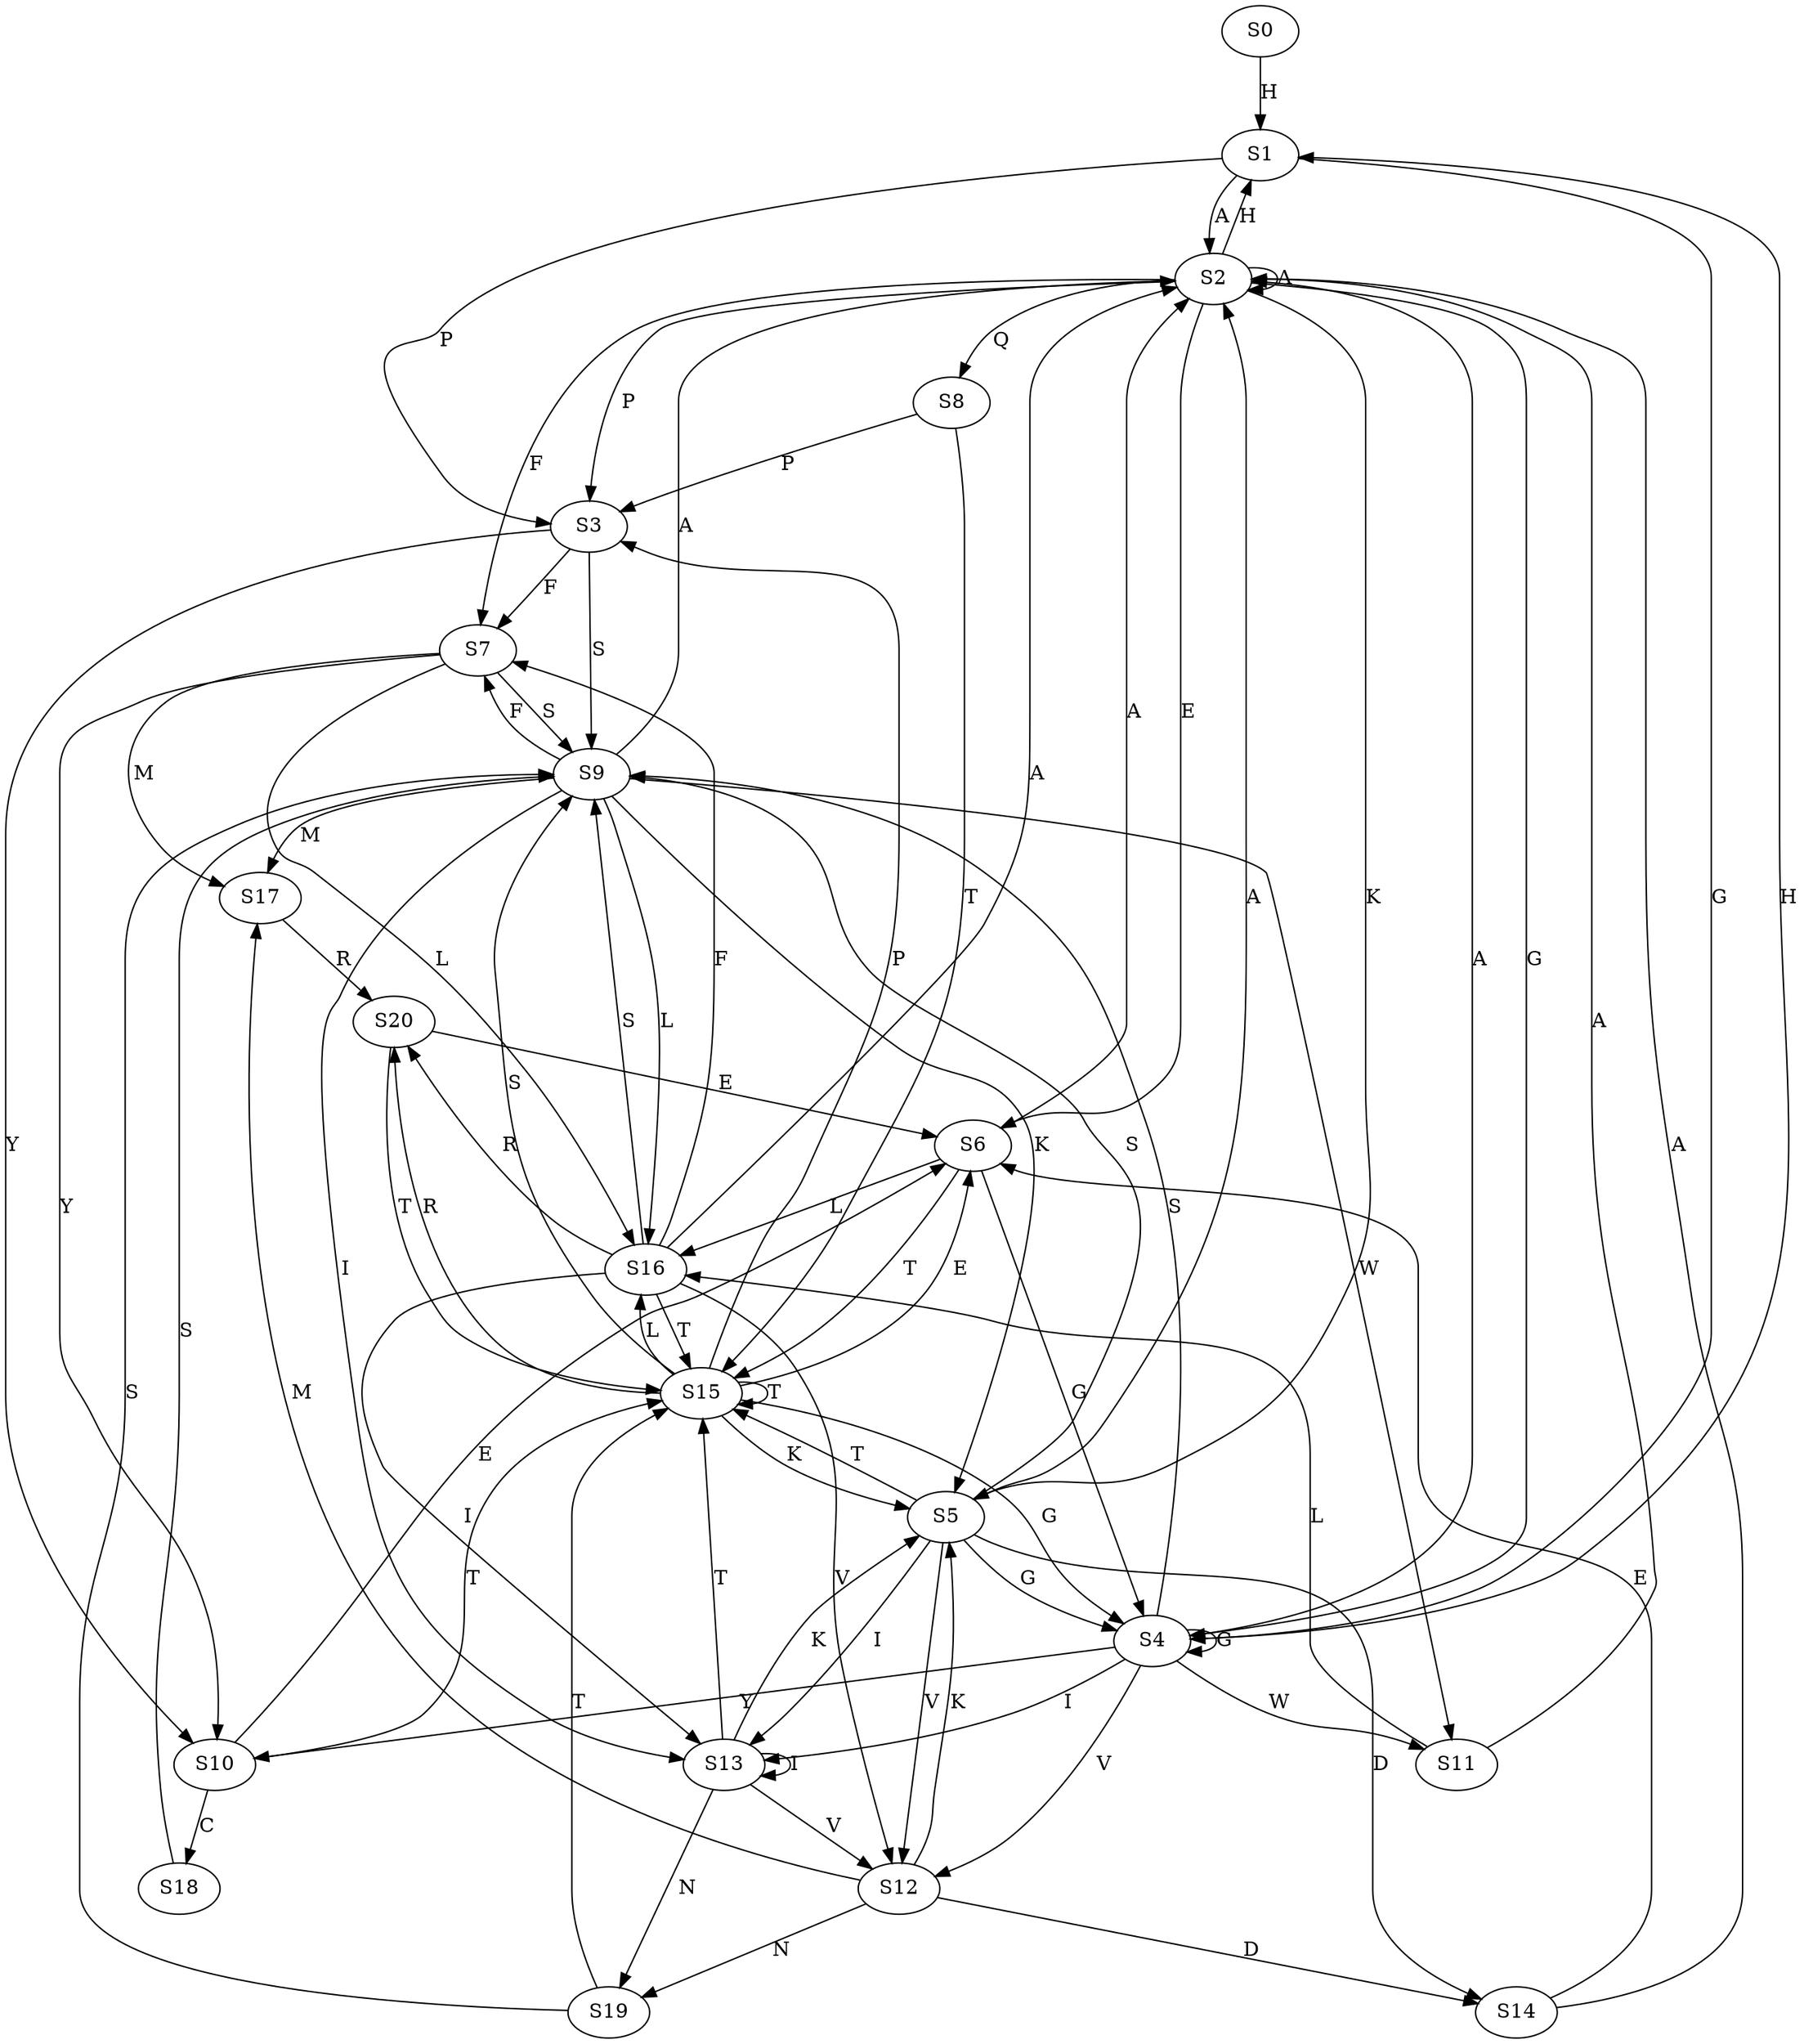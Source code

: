 strict digraph  {
	S0 -> S1 [ label = H ];
	S1 -> S2 [ label = A ];
	S1 -> S3 [ label = P ];
	S1 -> S4 [ label = G ];
	S2 -> S3 [ label = P ];
	S2 -> S5 [ label = K ];
	S2 -> S2 [ label = A ];
	S2 -> S4 [ label = G ];
	S2 -> S1 [ label = H ];
	S2 -> S6 [ label = E ];
	S2 -> S7 [ label = F ];
	S2 -> S8 [ label = Q ];
	S3 -> S9 [ label = S ];
	S3 -> S7 [ label = F ];
	S3 -> S10 [ label = Y ];
	S4 -> S11 [ label = W ];
	S4 -> S12 [ label = V ];
	S4 -> S2 [ label = A ];
	S4 -> S10 [ label = Y ];
	S4 -> S9 [ label = S ];
	S4 -> S13 [ label = I ];
	S4 -> S4 [ label = G ];
	S4 -> S1 [ label = H ];
	S5 -> S14 [ label = D ];
	S5 -> S12 [ label = V ];
	S5 -> S4 [ label = G ];
	S5 -> S15 [ label = T ];
	S5 -> S13 [ label = I ];
	S5 -> S9 [ label = S ];
	S5 -> S2 [ label = A ];
	S6 -> S4 [ label = G ];
	S6 -> S2 [ label = A ];
	S6 -> S16 [ label = L ];
	S6 -> S15 [ label = T ];
	S7 -> S17 [ label = M ];
	S7 -> S9 [ label = S ];
	S7 -> S10 [ label = Y ];
	S7 -> S16 [ label = L ];
	S8 -> S15 [ label = T ];
	S8 -> S3 [ label = P ];
	S9 -> S16 [ label = L ];
	S9 -> S5 [ label = K ];
	S9 -> S2 [ label = A ];
	S9 -> S17 [ label = M ];
	S9 -> S11 [ label = W ];
	S9 -> S13 [ label = I ];
	S9 -> S7 [ label = F ];
	S10 -> S6 [ label = E ];
	S10 -> S15 [ label = T ];
	S10 -> S18 [ label = C ];
	S11 -> S2 [ label = A ];
	S11 -> S16 [ label = L ];
	S12 -> S17 [ label = M ];
	S12 -> S19 [ label = N ];
	S12 -> S5 [ label = K ];
	S12 -> S14 [ label = D ];
	S13 -> S19 [ label = N ];
	S13 -> S5 [ label = K ];
	S13 -> S15 [ label = T ];
	S13 -> S13 [ label = I ];
	S13 -> S12 [ label = V ];
	S14 -> S2 [ label = A ];
	S14 -> S6 [ label = E ];
	S15 -> S5 [ label = K ];
	S15 -> S3 [ label = P ];
	S15 -> S15 [ label = T ];
	S15 -> S16 [ label = L ];
	S15 -> S20 [ label = R ];
	S15 -> S9 [ label = S ];
	S15 -> S4 [ label = G ];
	S15 -> S6 [ label = E ];
	S16 -> S12 [ label = V ];
	S16 -> S2 [ label = A ];
	S16 -> S7 [ label = F ];
	S16 -> S9 [ label = S ];
	S16 -> S13 [ label = I ];
	S16 -> S15 [ label = T ];
	S16 -> S20 [ label = R ];
	S17 -> S20 [ label = R ];
	S18 -> S9 [ label = S ];
	S19 -> S15 [ label = T ];
	S19 -> S9 [ label = S ];
	S20 -> S6 [ label = E ];
	S20 -> S15 [ label = T ];
}
